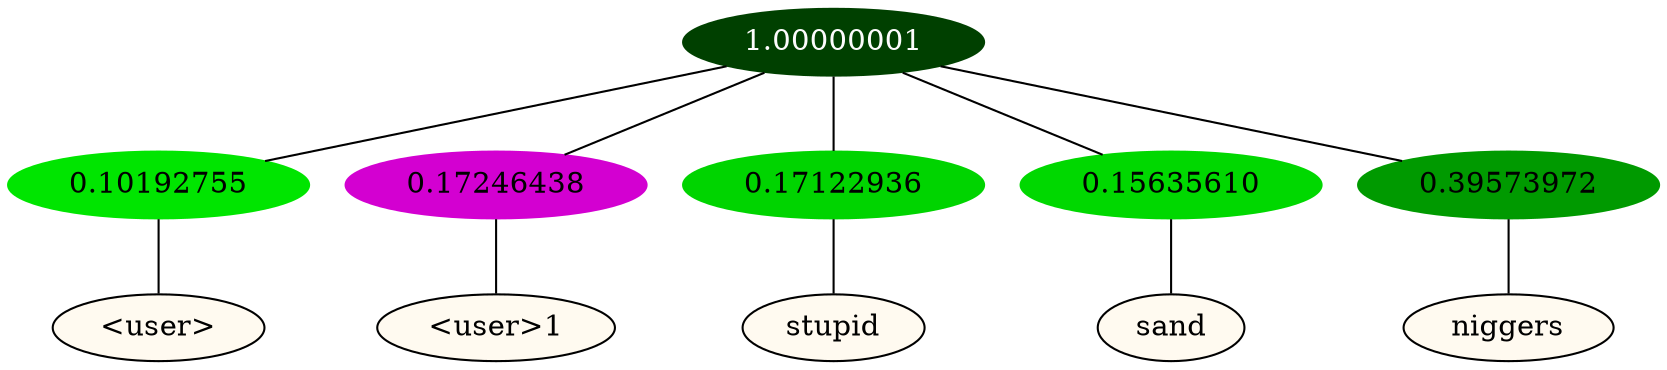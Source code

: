graph {
	node [format=png height=0.15 nodesep=0.001 ordering=out overlap=prism overlap_scaling=0.01 ranksep=0.001 ratio=0.2 style=filled width=0.15]
	{
		rank=same
		a_w_1 [label="\<user\>" color=black fillcolor=floralwhite style="filled,solid"]
		a_w_2 [label="\<user\>1" color=black fillcolor=floralwhite style="filled,solid"]
		a_w_3 [label=stupid color=black fillcolor=floralwhite style="filled,solid"]
		a_w_4 [label=sand color=black fillcolor=floralwhite style="filled,solid"]
		a_w_5 [label=niggers color=black fillcolor=floralwhite style="filled,solid"]
	}
	a_n_1 -- a_w_1
	a_n_2 -- a_w_2
	a_n_3 -- a_w_3
	a_n_4 -- a_w_4
	a_n_5 -- a_w_5
	{
		rank=same
		a_n_1 [label=0.10192755 color="0.334 1.000 0.898" fontcolor=black]
		a_n_2 [label=0.17246438 color="0.835 1.000 0.828" fontcolor=black]
		a_n_3 [label=0.17122936 color="0.334 1.000 0.829" fontcolor=black]
		a_n_4 [label=0.15635610 color="0.334 1.000 0.844" fontcolor=black]
		a_n_5 [label=0.39573972 color="0.334 1.000 0.604" fontcolor=black]
	}
	a_n_0 [label=1.00000001 color="0.334 1.000 0.250" fontcolor=grey99]
	a_n_0 -- a_n_1
	a_n_0 -- a_n_2
	a_n_0 -- a_n_3
	a_n_0 -- a_n_4
	a_n_0 -- a_n_5
}

